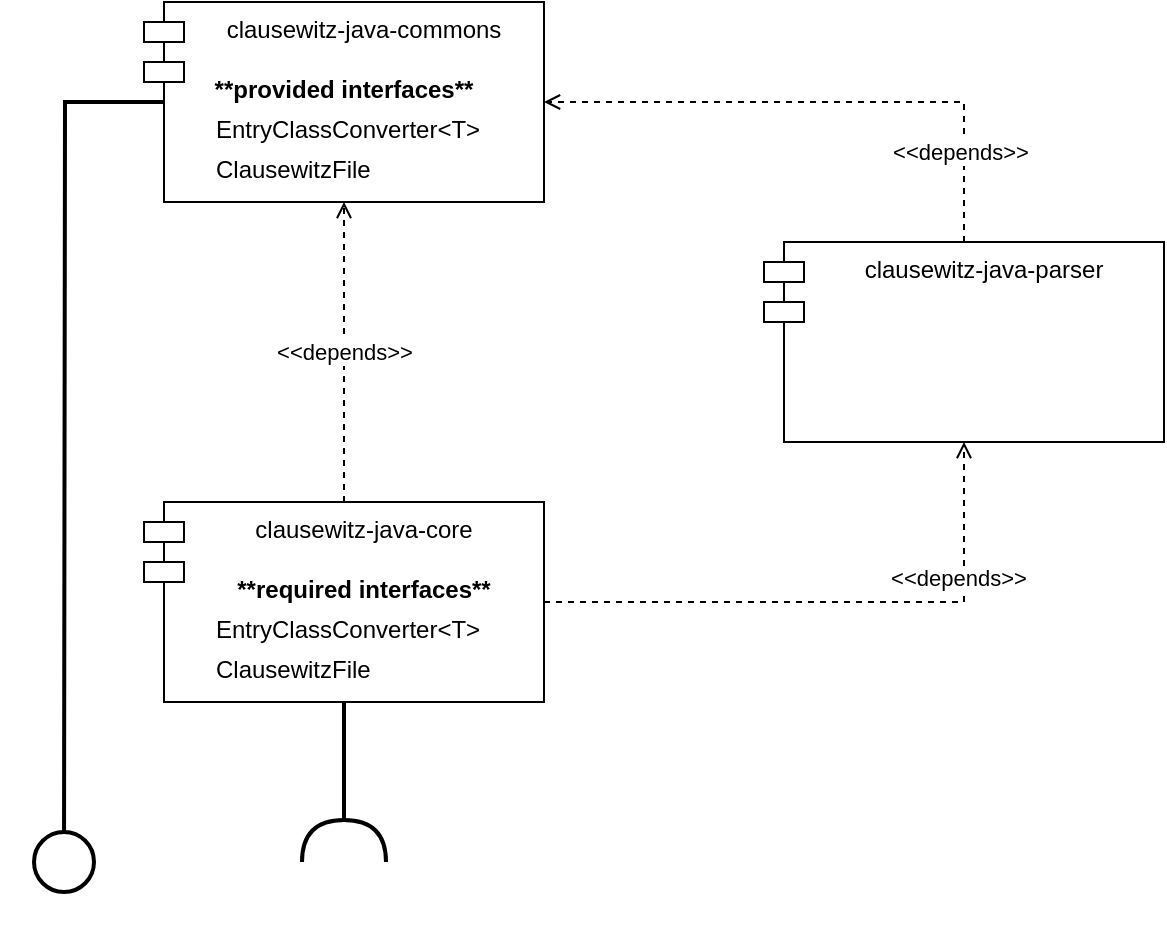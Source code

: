 <mxfile version="14.1.8" type="device"><diagram id="eaWo2UZIFtsZ11fDgzab" name="Page-1"><mxGraphModel dx="2272" dy="943" grid="1" gridSize="10" guides="1" tooltips="1" connect="1" arrows="1" fold="1" page="1" pageScale="1" pageWidth="850" pageHeight="1100" math="0" shadow="0"><root><mxCell id="0"/><mxCell id="1" parent="0"/><mxCell id="zb3IQXDIikeRkbLEdOy_-12" style="edgeStyle=orthogonalEdgeStyle;rounded=0;orthogonalLoop=1;jettySize=auto;html=1;exitX=1;exitY=0.5;exitDx=0;exitDy=0;entryX=0.5;entryY=1;entryDx=0;entryDy=0;dashed=1;endArrow=open;endFill=0;" edge="1" parent="1" source="zb3IQXDIikeRkbLEdOy_-9" target="zb3IQXDIikeRkbLEdOy_-10"><mxGeometry relative="1" as="geometry"/></mxCell><mxCell id="zb3IQXDIikeRkbLEdOy_-13" value="&amp;lt;&amp;lt;depends&amp;gt;&amp;gt;" style="edgeLabel;html=1;align=center;verticalAlign=middle;resizable=0;points=[];" vertex="1" connectable="0" parent="zb3IQXDIikeRkbLEdOy_-12"><mxGeometry x="0.531" y="3" relative="1" as="geometry"><mxPoint as="offset"/></mxGeometry></mxCell><mxCell id="zb3IQXDIikeRkbLEdOy_-16" value="&amp;lt;&amp;lt;depends&amp;gt;&amp;gt;" style="edgeStyle=orthogonalEdgeStyle;rounded=0;orthogonalLoop=1;jettySize=auto;html=1;exitX=0.5;exitY=0;exitDx=0;exitDy=0;entryX=0.5;entryY=1;entryDx=0;entryDy=0;dashed=1;endArrow=open;endFill=0;" edge="1" parent="1" source="zb3IQXDIikeRkbLEdOy_-9" target="zb3IQXDIikeRkbLEdOy_-11"><mxGeometry relative="1" as="geometry"/></mxCell><mxCell id="zb3IQXDIikeRkbLEdOy_-18" style="edgeStyle=orthogonalEdgeStyle;rounded=0;orthogonalLoop=1;jettySize=auto;html=1;exitX=0.5;exitY=1;exitDx=0;exitDy=0;endArrow=halfCircle;endFill=0;endSize=18;strokeWidth=2;" edge="1" parent="1" source="zb3IQXDIikeRkbLEdOy_-9"><mxGeometry relative="1" as="geometry"><mxPoint x="170" y="530" as="targetPoint"/></mxGeometry></mxCell><mxCell id="zb3IQXDIikeRkbLEdOy_-9" value="clausewitz-java-core" style="shape=module;align=left;spacingLeft=20;align=center;verticalAlign=top;" vertex="1" parent="1"><mxGeometry x="70" y="350" width="200" height="100" as="geometry"/></mxCell><mxCell id="zb3IQXDIikeRkbLEdOy_-14" style="edgeStyle=orthogonalEdgeStyle;rounded=0;orthogonalLoop=1;jettySize=auto;html=1;exitX=0.5;exitY=0;exitDx=0;exitDy=0;entryX=1;entryY=0.5;entryDx=0;entryDy=0;dashed=1;endArrow=open;endFill=0;" edge="1" parent="1" source="zb3IQXDIikeRkbLEdOy_-10" target="zb3IQXDIikeRkbLEdOy_-11"><mxGeometry relative="1" as="geometry"/></mxCell><mxCell id="zb3IQXDIikeRkbLEdOy_-15" value="&amp;lt;&amp;lt;depends&amp;gt;&amp;gt;" style="edgeLabel;html=1;align=center;verticalAlign=middle;resizable=0;points=[];" vertex="1" connectable="0" parent="zb3IQXDIikeRkbLEdOy_-14"><mxGeometry x="-0.679" y="2" relative="1" as="geometry"><mxPoint as="offset"/></mxGeometry></mxCell><mxCell id="zb3IQXDIikeRkbLEdOy_-10" value="clausewitz-java-parser" style="shape=module;align=left;spacingLeft=20;align=center;verticalAlign=top;" vertex="1" parent="1"><mxGeometry x="380" y="220" width="200" height="100" as="geometry"/></mxCell><mxCell id="zb3IQXDIikeRkbLEdOy_-17" style="edgeStyle=orthogonalEdgeStyle;rounded=0;orthogonalLoop=1;jettySize=auto;html=1;exitX=0;exitY=0.5;exitDx=10;exitDy=0;exitPerimeter=0;endArrow=oval;endFill=0;strokeWidth=2;endSize=30;" edge="1" parent="1" source="zb3IQXDIikeRkbLEdOy_-11"><mxGeometry relative="1" as="geometry"><mxPoint x="30" y="530" as="targetPoint"/></mxGeometry></mxCell><mxCell id="zb3IQXDIikeRkbLEdOy_-11" value="clausewitz-java-commons" style="shape=module;align=left;spacingLeft=20;align=center;verticalAlign=top;" vertex="1" parent="1"><mxGeometry x="70" y="100" width="200" height="100" as="geometry"/></mxCell><mxCell id="zb3IQXDIikeRkbLEdOy_-21" value="**required interfaces**" style="text;align=center;fontStyle=1;verticalAlign=middle;spacingLeft=3;spacingRight=3;strokeColor=none;rotatable=0;points=[[0,0.5],[1,0.5]];portConstraint=eastwest;" vertex="1" parent="1"><mxGeometry x="140" y="380" width="80" height="26" as="geometry"/></mxCell><mxCell id="zb3IQXDIikeRkbLEdOy_-22" value="**provided interfaces**" style="text;align=center;fontStyle=1;verticalAlign=middle;spacingLeft=3;spacingRight=3;strokeColor=none;rotatable=0;points=[[0,0.5],[1,0.5]];portConstraint=eastwest;" vertex="1" parent="1"><mxGeometry x="130" y="130" width="80" height="26" as="geometry"/></mxCell><mxCell id="zb3IQXDIikeRkbLEdOy_-23" value="EntryClassConverter&lt;T&gt;" style="text;strokeColor=none;fillColor=none;align=left;verticalAlign=top;spacingLeft=4;spacingRight=4;overflow=hidden;rotatable=0;points=[[0,0.5],[1,0.5]];portConstraint=eastwest;" vertex="1" parent="1"><mxGeometry x="100" y="150" width="150" height="26" as="geometry"/></mxCell><mxCell id="zb3IQXDIikeRkbLEdOy_-25" value="ClausewitzFile" style="text;strokeColor=none;fillColor=none;align=left;verticalAlign=top;spacingLeft=4;spacingRight=4;overflow=hidden;rotatable=0;points=[[0,0.5],[1,0.5]];portConstraint=eastwest;" vertex="1" parent="1"><mxGeometry x="100" y="170" width="120" height="26" as="geometry"/></mxCell><mxCell id="zb3IQXDIikeRkbLEdOy_-28" value="EntryClassConverter&lt;T&gt;" style="text;strokeColor=none;fillColor=none;align=left;verticalAlign=top;spacingLeft=4;spacingRight=4;overflow=hidden;rotatable=0;points=[[0,0.5],[1,0.5]];portConstraint=eastwest;" vertex="1" parent="1"><mxGeometry x="100" y="400" width="150" height="26" as="geometry"/></mxCell><mxCell id="zb3IQXDIikeRkbLEdOy_-29" value="ClausewitzFile" style="text;strokeColor=none;fillColor=none;align=left;verticalAlign=top;spacingLeft=4;spacingRight=4;overflow=hidden;rotatable=0;points=[[0,0.5],[1,0.5]];portConstraint=eastwest;" vertex="1" parent="1"><mxGeometry x="100" y="420" width="120" height="26" as="geometry"/></mxCell></root></mxGraphModel></diagram></mxfile>